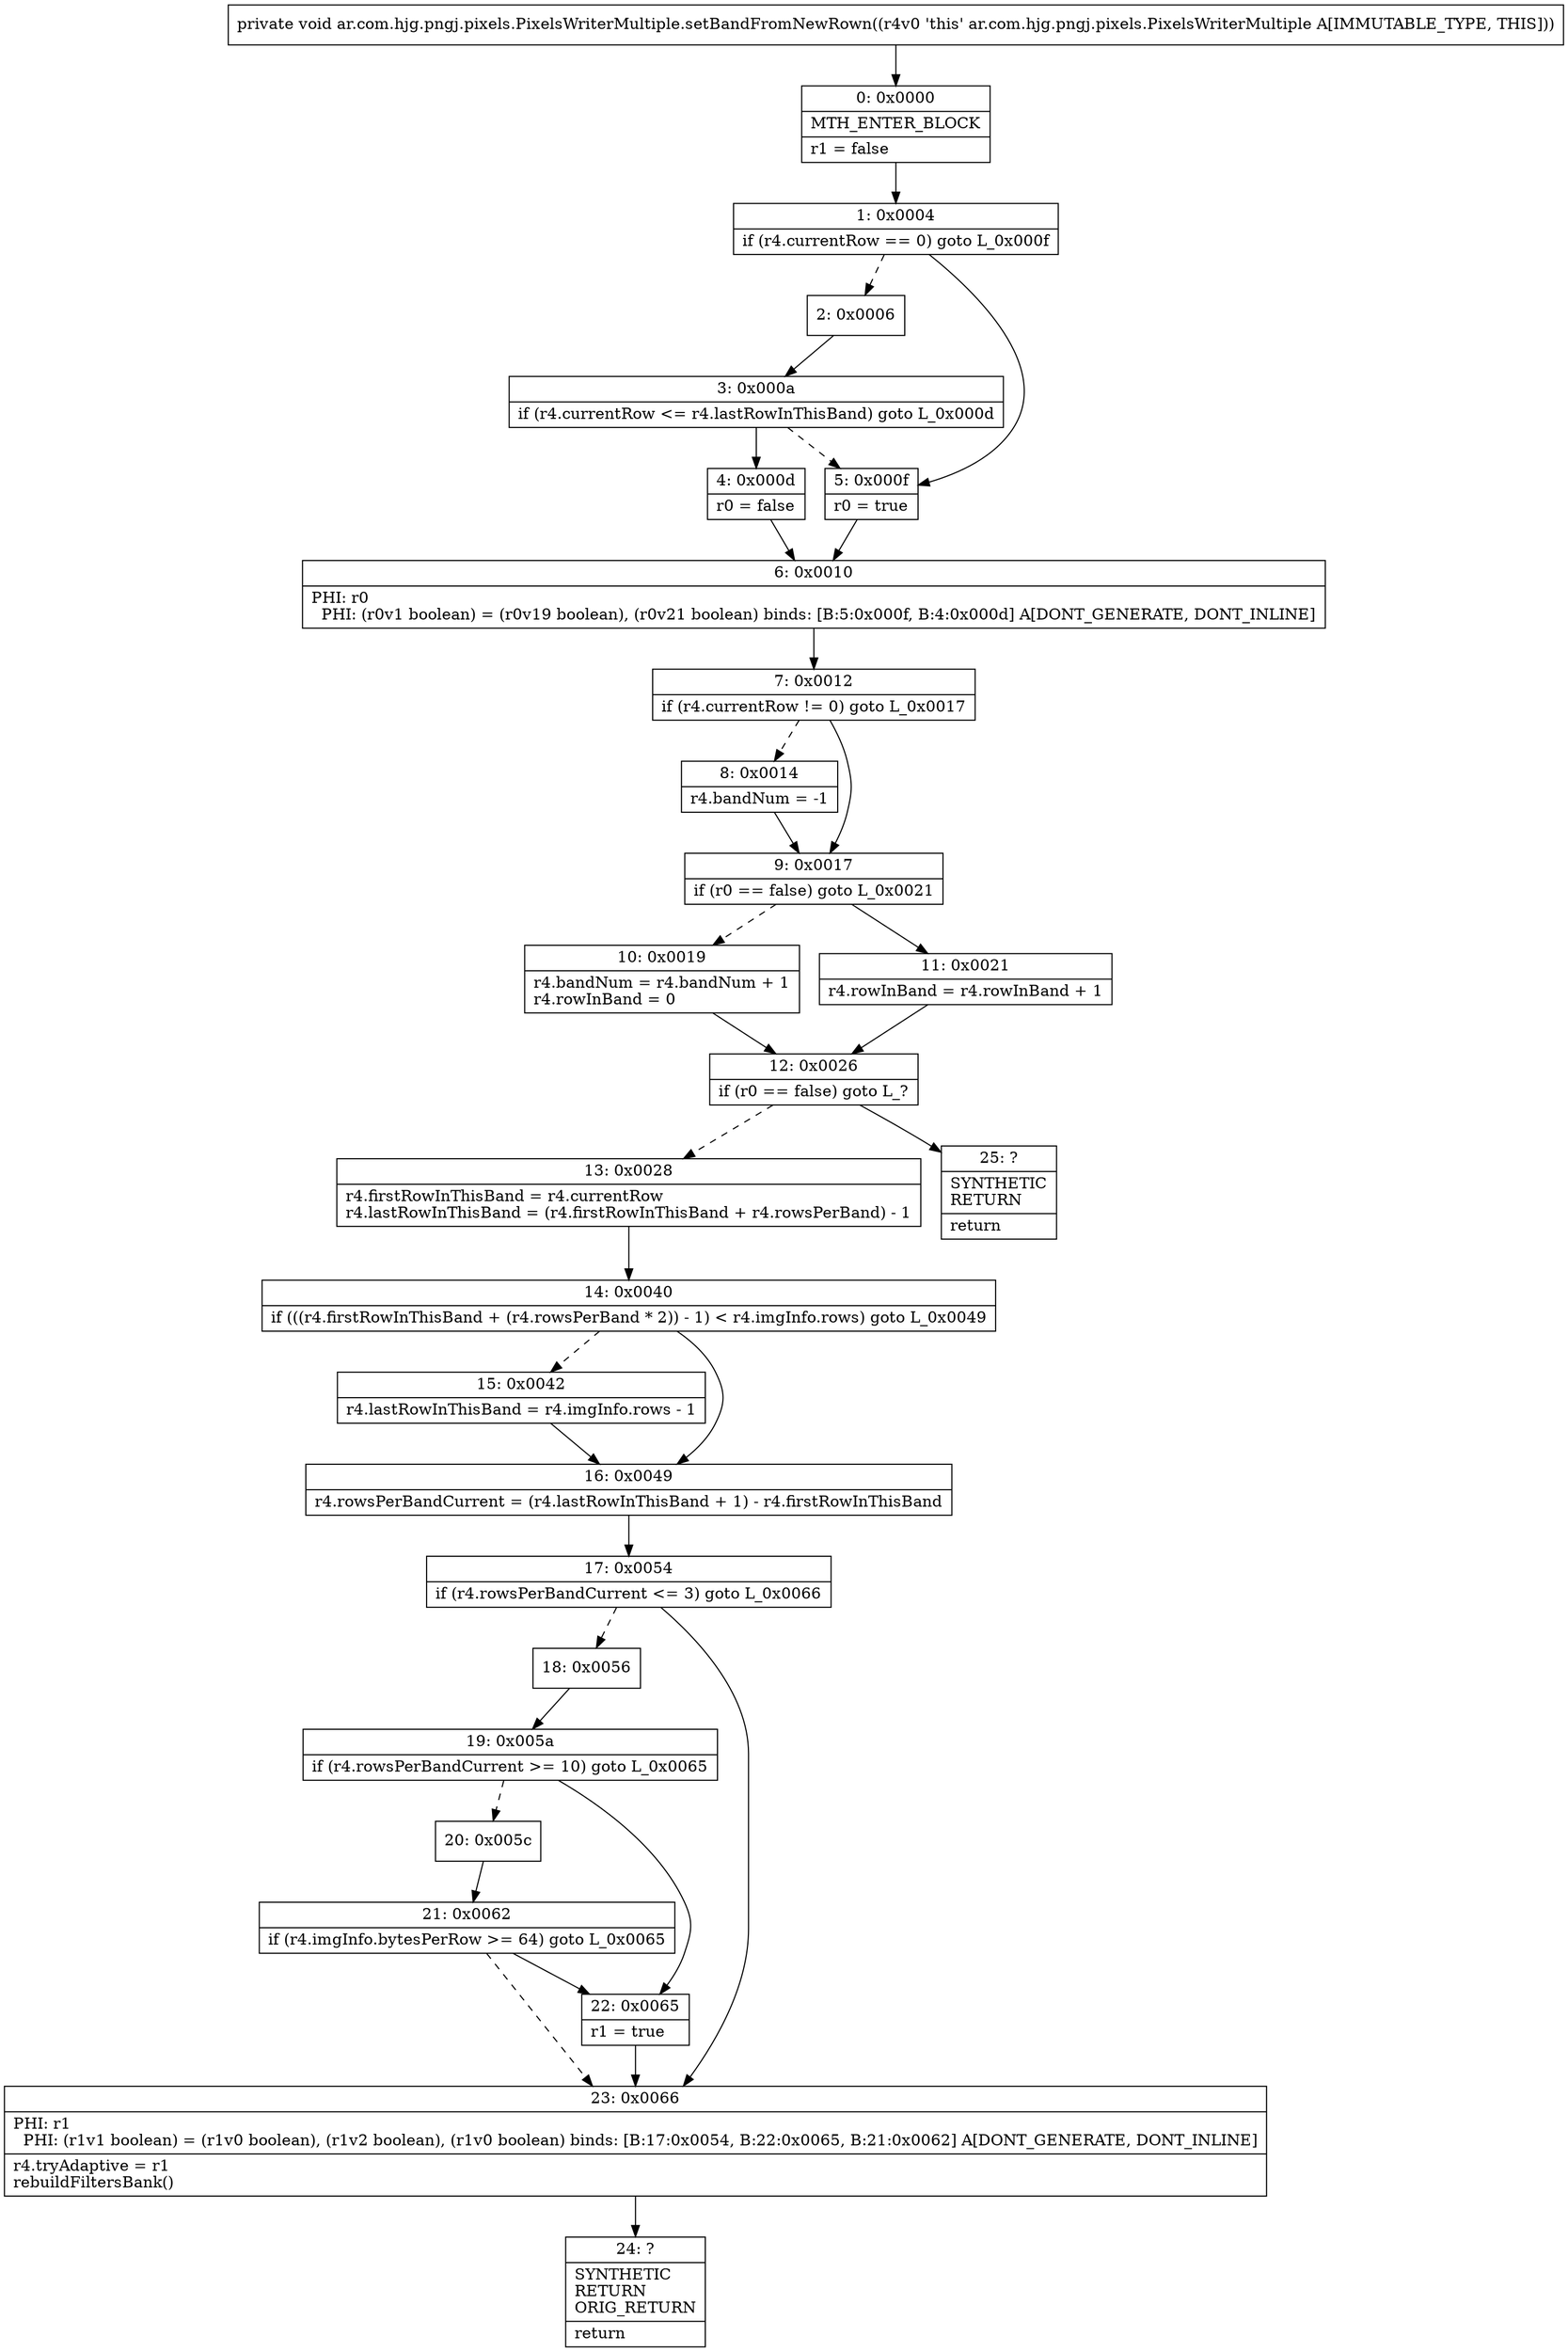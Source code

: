 digraph "CFG forar.com.hjg.pngj.pixels.PixelsWriterMultiple.setBandFromNewRown()V" {
Node_0 [shape=record,label="{0\:\ 0x0000|MTH_ENTER_BLOCK\l|r1 = false\l}"];
Node_1 [shape=record,label="{1\:\ 0x0004|if (r4.currentRow == 0) goto L_0x000f\l}"];
Node_2 [shape=record,label="{2\:\ 0x0006}"];
Node_3 [shape=record,label="{3\:\ 0x000a|if (r4.currentRow \<= r4.lastRowInThisBand) goto L_0x000d\l}"];
Node_4 [shape=record,label="{4\:\ 0x000d|r0 = false\l}"];
Node_5 [shape=record,label="{5\:\ 0x000f|r0 = true\l}"];
Node_6 [shape=record,label="{6\:\ 0x0010|PHI: r0 \l  PHI: (r0v1 boolean) = (r0v19 boolean), (r0v21 boolean) binds: [B:5:0x000f, B:4:0x000d] A[DONT_GENERATE, DONT_INLINE]\l}"];
Node_7 [shape=record,label="{7\:\ 0x0012|if (r4.currentRow != 0) goto L_0x0017\l}"];
Node_8 [shape=record,label="{8\:\ 0x0014|r4.bandNum = \-1\l}"];
Node_9 [shape=record,label="{9\:\ 0x0017|if (r0 == false) goto L_0x0021\l}"];
Node_10 [shape=record,label="{10\:\ 0x0019|r4.bandNum = r4.bandNum + 1\lr4.rowInBand = 0\l}"];
Node_11 [shape=record,label="{11\:\ 0x0021|r4.rowInBand = r4.rowInBand + 1\l}"];
Node_12 [shape=record,label="{12\:\ 0x0026|if (r0 == false) goto L_?\l}"];
Node_13 [shape=record,label="{13\:\ 0x0028|r4.firstRowInThisBand = r4.currentRow\lr4.lastRowInThisBand = (r4.firstRowInThisBand + r4.rowsPerBand) \- 1\l}"];
Node_14 [shape=record,label="{14\:\ 0x0040|if (((r4.firstRowInThisBand + (r4.rowsPerBand * 2)) \- 1) \< r4.imgInfo.rows) goto L_0x0049\l}"];
Node_15 [shape=record,label="{15\:\ 0x0042|r4.lastRowInThisBand = r4.imgInfo.rows \- 1\l}"];
Node_16 [shape=record,label="{16\:\ 0x0049|r4.rowsPerBandCurrent = (r4.lastRowInThisBand + 1) \- r4.firstRowInThisBand\l}"];
Node_17 [shape=record,label="{17\:\ 0x0054|if (r4.rowsPerBandCurrent \<= 3) goto L_0x0066\l}"];
Node_18 [shape=record,label="{18\:\ 0x0056}"];
Node_19 [shape=record,label="{19\:\ 0x005a|if (r4.rowsPerBandCurrent \>= 10) goto L_0x0065\l}"];
Node_20 [shape=record,label="{20\:\ 0x005c}"];
Node_21 [shape=record,label="{21\:\ 0x0062|if (r4.imgInfo.bytesPerRow \>= 64) goto L_0x0065\l}"];
Node_22 [shape=record,label="{22\:\ 0x0065|r1 = true\l}"];
Node_23 [shape=record,label="{23\:\ 0x0066|PHI: r1 \l  PHI: (r1v1 boolean) = (r1v0 boolean), (r1v2 boolean), (r1v0 boolean) binds: [B:17:0x0054, B:22:0x0065, B:21:0x0062] A[DONT_GENERATE, DONT_INLINE]\l|r4.tryAdaptive = r1\lrebuildFiltersBank()\l}"];
Node_24 [shape=record,label="{24\:\ ?|SYNTHETIC\lRETURN\lORIG_RETURN\l|return\l}"];
Node_25 [shape=record,label="{25\:\ ?|SYNTHETIC\lRETURN\l|return\l}"];
MethodNode[shape=record,label="{private void ar.com.hjg.pngj.pixels.PixelsWriterMultiple.setBandFromNewRown((r4v0 'this' ar.com.hjg.pngj.pixels.PixelsWriterMultiple A[IMMUTABLE_TYPE, THIS])) }"];
MethodNode -> Node_0;
Node_0 -> Node_1;
Node_1 -> Node_2[style=dashed];
Node_1 -> Node_5;
Node_2 -> Node_3;
Node_3 -> Node_4;
Node_3 -> Node_5[style=dashed];
Node_4 -> Node_6;
Node_5 -> Node_6;
Node_6 -> Node_7;
Node_7 -> Node_8[style=dashed];
Node_7 -> Node_9;
Node_8 -> Node_9;
Node_9 -> Node_10[style=dashed];
Node_9 -> Node_11;
Node_10 -> Node_12;
Node_11 -> Node_12;
Node_12 -> Node_13[style=dashed];
Node_12 -> Node_25;
Node_13 -> Node_14;
Node_14 -> Node_15[style=dashed];
Node_14 -> Node_16;
Node_15 -> Node_16;
Node_16 -> Node_17;
Node_17 -> Node_18[style=dashed];
Node_17 -> Node_23;
Node_18 -> Node_19;
Node_19 -> Node_20[style=dashed];
Node_19 -> Node_22;
Node_20 -> Node_21;
Node_21 -> Node_22;
Node_21 -> Node_23[style=dashed];
Node_22 -> Node_23;
Node_23 -> Node_24;
}


